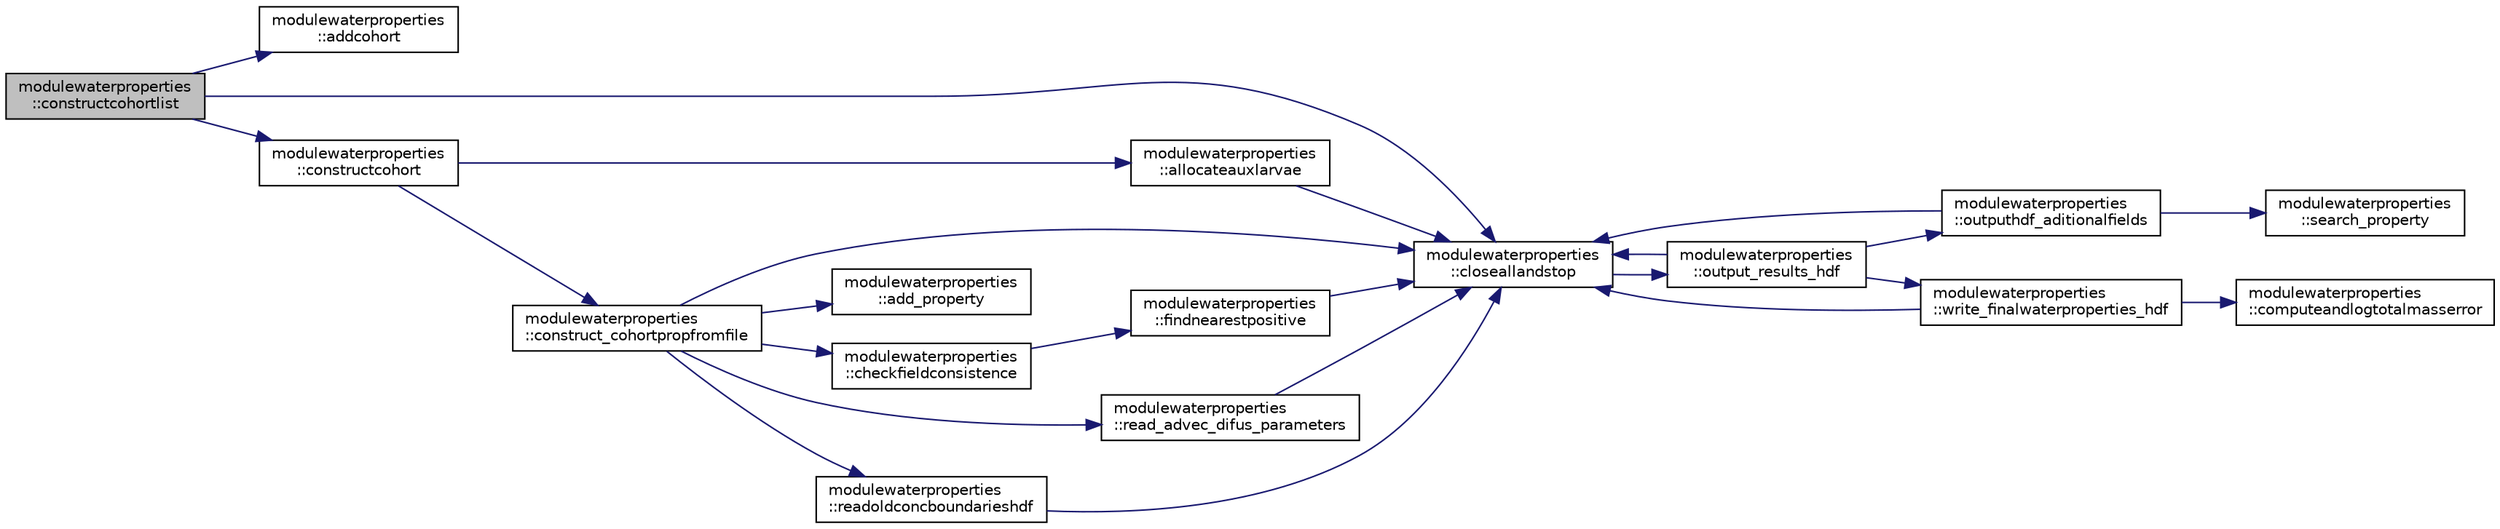 digraph "modulewaterproperties::constructcohortlist"
{
 // LATEX_PDF_SIZE
  edge [fontname="Helvetica",fontsize="10",labelfontname="Helvetica",labelfontsize="10"];
  node [fontname="Helvetica",fontsize="10",shape=record];
  rankdir="LR";
  Node1 [label="modulewaterproperties\l::constructcohortlist",height=0.2,width=0.4,color="black", fillcolor="grey75", style="filled", fontcolor="black",tooltip=" "];
  Node1 -> Node2 [color="midnightblue",fontsize="10",style="solid",fontname="Helvetica"];
  Node2 [label="modulewaterproperties\l::addcohort",height=0.2,width=0.4,color="black", fillcolor="white", style="filled",URL="$namespacemodulewaterproperties.html#a2a206e94af2b9f46781896fdc7ccfb3a",tooltip=" "];
  Node1 -> Node3 [color="midnightblue",fontsize="10",style="solid",fontname="Helvetica"];
  Node3 [label="modulewaterproperties\l::closeallandstop",height=0.2,width=0.4,color="black", fillcolor="white", style="filled",URL="$namespacemodulewaterproperties.html#a5bb74dfe4637836633ca6817a4a72758",tooltip=" "];
  Node3 -> Node4 [color="midnightblue",fontsize="10",style="solid",fontname="Helvetica"];
  Node4 [label="modulewaterproperties\l::output_results_hdf",height=0.2,width=0.4,color="black", fillcolor="white", style="filled",URL="$namespacemodulewaterproperties.html#a78143a2ee73e78a6441a03852a7b9f9a",tooltip=" "];
  Node4 -> Node3 [color="midnightblue",fontsize="10",style="solid",fontname="Helvetica"];
  Node4 -> Node5 [color="midnightblue",fontsize="10",style="solid",fontname="Helvetica"];
  Node5 [label="modulewaterproperties\l::outputhdf_aditionalfields",height=0.2,width=0.4,color="black", fillcolor="white", style="filled",URL="$namespacemodulewaterproperties.html#a0e590dc368b505cd9ea918d724d3eee3",tooltip=" "];
  Node5 -> Node3 [color="midnightblue",fontsize="10",style="solid",fontname="Helvetica"];
  Node5 -> Node6 [color="midnightblue",fontsize="10",style="solid",fontname="Helvetica"];
  Node6 [label="modulewaterproperties\l::search_property",height=0.2,width=0.4,color="black", fillcolor="white", style="filled",URL="$namespacemodulewaterproperties.html#ae6b7d758da27fb15faee52b3ed14029d",tooltip=" "];
  Node4 -> Node7 [color="midnightblue",fontsize="10",style="solid",fontname="Helvetica"];
  Node7 [label="modulewaterproperties\l::write_finalwaterproperties_hdf",height=0.2,width=0.4,color="black", fillcolor="white", style="filled",URL="$namespacemodulewaterproperties.html#a2893cea8ca427b1290aeb65593659aa0",tooltip=" "];
  Node7 -> Node3 [color="midnightblue",fontsize="10",style="solid",fontname="Helvetica"];
  Node7 -> Node8 [color="midnightblue",fontsize="10",style="solid",fontname="Helvetica"];
  Node8 [label="modulewaterproperties\l::computeandlogtotalmasserror",height=0.2,width=0.4,color="black", fillcolor="white", style="filled",URL="$namespacemodulewaterproperties.html#af1b9165b0e72747e4478868c7e5eff00",tooltip=" "];
  Node1 -> Node9 [color="midnightblue",fontsize="10",style="solid",fontname="Helvetica"];
  Node9 [label="modulewaterproperties\l::constructcohort",height=0.2,width=0.4,color="black", fillcolor="white", style="filled",URL="$namespacemodulewaterproperties.html#ae8f037a58e95e5182b8c0d4b073ad271",tooltip=" "];
  Node9 -> Node10 [color="midnightblue",fontsize="10",style="solid",fontname="Helvetica"];
  Node10 [label="modulewaterproperties\l::allocateauxlarvae",height=0.2,width=0.4,color="black", fillcolor="white", style="filled",URL="$namespacemodulewaterproperties.html#a7cc00cb7efcee6190d254a8eb846064c",tooltip=" "];
  Node10 -> Node3 [color="midnightblue",fontsize="10",style="solid",fontname="Helvetica"];
  Node9 -> Node11 [color="midnightblue",fontsize="10",style="solid",fontname="Helvetica"];
  Node11 [label="modulewaterproperties\l::construct_cohortpropfromfile",height=0.2,width=0.4,color="black", fillcolor="white", style="filled",URL="$namespacemodulewaterproperties.html#ad9060a1bd0766835e26c1961f52d84a0",tooltip=" "];
  Node11 -> Node12 [color="midnightblue",fontsize="10",style="solid",fontname="Helvetica"];
  Node12 [label="modulewaterproperties\l::add_property",height=0.2,width=0.4,color="black", fillcolor="white", style="filled",URL="$namespacemodulewaterproperties.html#ac86532460470d9c3746a9645ede24903",tooltip=" "];
  Node11 -> Node13 [color="midnightblue",fontsize="10",style="solid",fontname="Helvetica"];
  Node13 [label="modulewaterproperties\l::checkfieldconsistence",height=0.2,width=0.4,color="black", fillcolor="white", style="filled",URL="$namespacemodulewaterproperties.html#ae1f665f653d3f72ef388bbb889ec57c9",tooltip=" "];
  Node13 -> Node14 [color="midnightblue",fontsize="10",style="solid",fontname="Helvetica"];
  Node14 [label="modulewaterproperties\l::findnearestpositive",height=0.2,width=0.4,color="black", fillcolor="white", style="filled",URL="$namespacemodulewaterproperties.html#a9af27763ee733163a23f71ee92aafb09",tooltip=" "];
  Node14 -> Node3 [color="midnightblue",fontsize="10",style="solid",fontname="Helvetica"];
  Node11 -> Node3 [color="midnightblue",fontsize="10",style="solid",fontname="Helvetica"];
  Node11 -> Node15 [color="midnightblue",fontsize="10",style="solid",fontname="Helvetica"];
  Node15 [label="modulewaterproperties\l::read_advec_difus_parameters",height=0.2,width=0.4,color="black", fillcolor="white", style="filled",URL="$namespacemodulewaterproperties.html#a178c0df0a5c46c1d129d7dfd6e6982fc",tooltip=" "];
  Node15 -> Node3 [color="midnightblue",fontsize="10",style="solid",fontname="Helvetica"];
  Node11 -> Node16 [color="midnightblue",fontsize="10",style="solid",fontname="Helvetica"];
  Node16 [label="modulewaterproperties\l::readoldconcboundarieshdf",height=0.2,width=0.4,color="black", fillcolor="white", style="filled",URL="$namespacemodulewaterproperties.html#ab37c7ef1af4bcefaf38220a0ce3fdf12",tooltip=" "];
  Node16 -> Node3 [color="midnightblue",fontsize="10",style="solid",fontname="Helvetica"];
}
